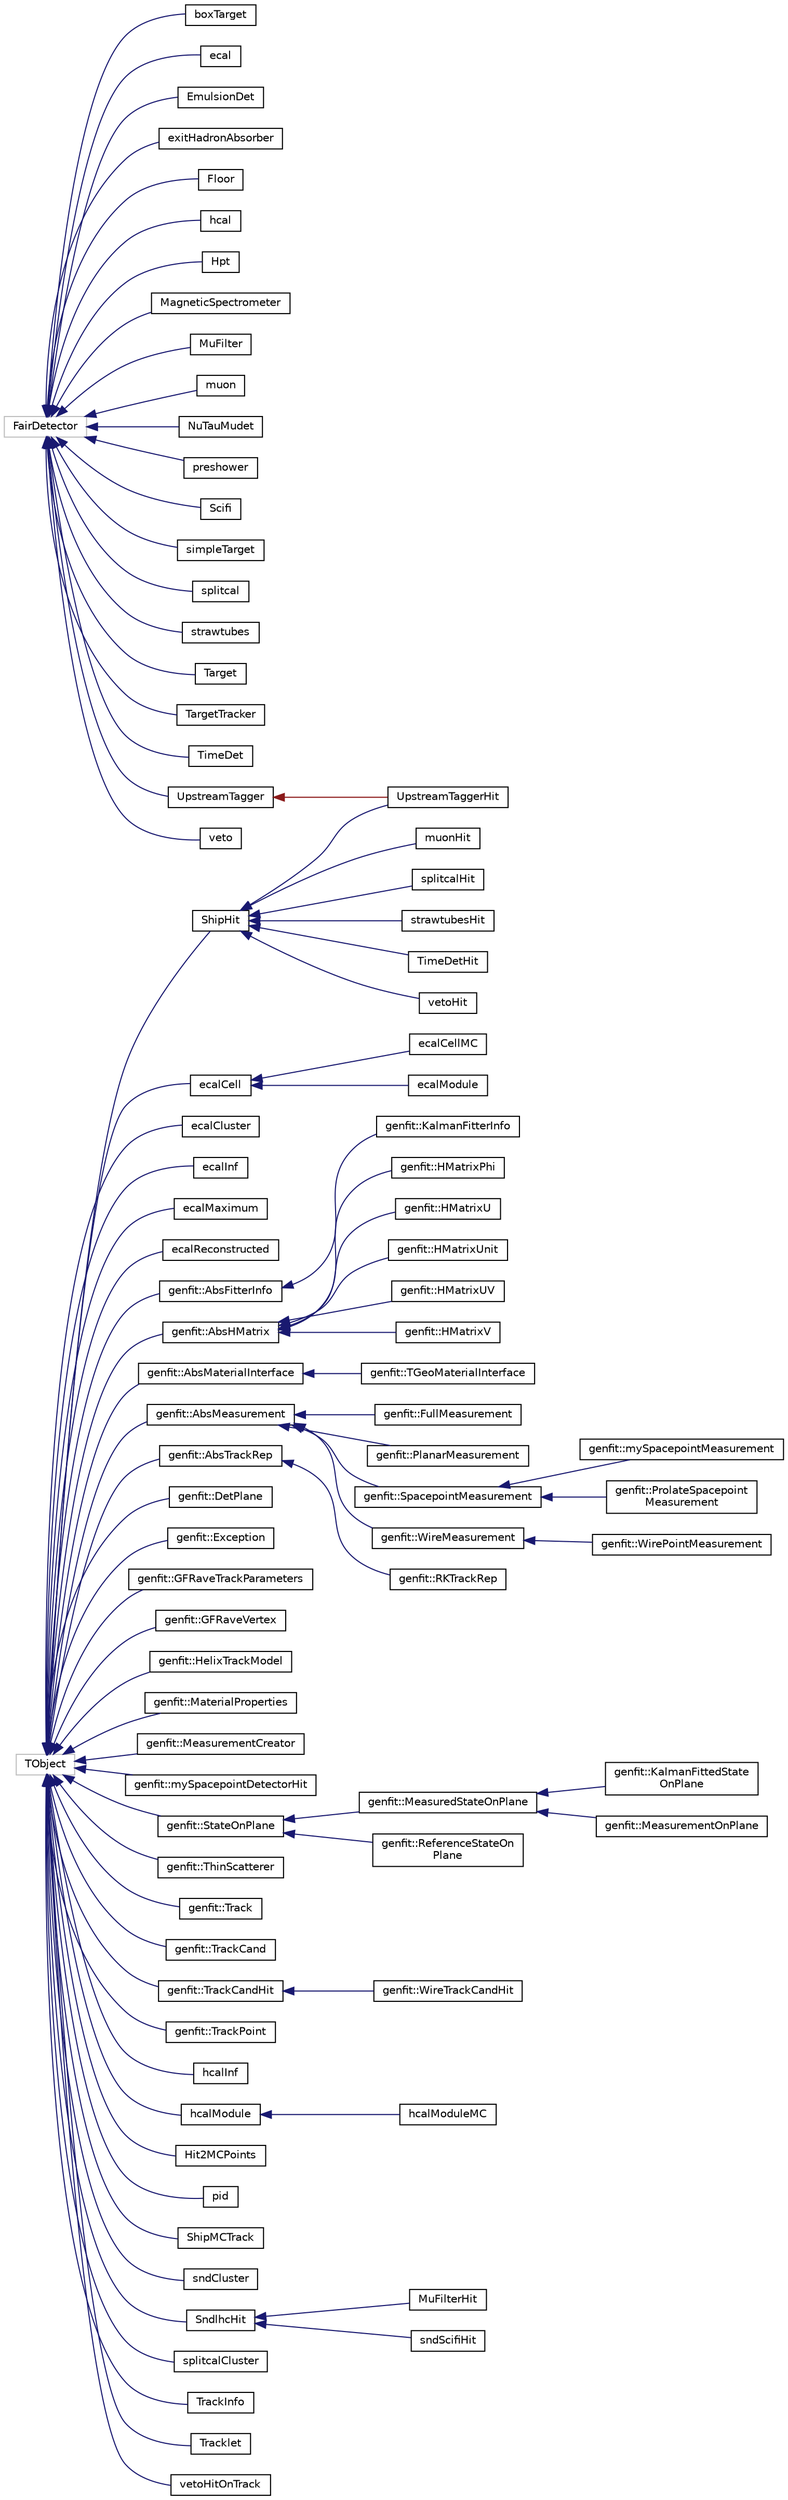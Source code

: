 digraph "Graphical Class Hierarchy"
{
 // LATEX_PDF_SIZE
  edge [fontname="Helvetica",fontsize="10",labelfontname="Helvetica",labelfontsize="10"];
  node [fontname="Helvetica",fontsize="10",shape=record];
  rankdir="LR";
  Node297 [label="FairDetector",height=0.2,width=0.4,color="grey75", fillcolor="white", style="filled",tooltip=" "];
  Node297 -> Node298 [dir="back",color="midnightblue",fontsize="10",style="solid",fontname="Helvetica"];
  Node298 [label="boxTarget",height=0.2,width=0.4,color="black", fillcolor="white", style="filled",URL="$classboxTarget.html",tooltip=" "];
  Node297 -> Node299 [dir="back",color="midnightblue",fontsize="10",style="solid",fontname="Helvetica"];
  Node299 [label="ecal",height=0.2,width=0.4,color="black", fillcolor="white", style="filled",URL="$classecal.html",tooltip=" "];
  Node297 -> Node300 [dir="back",color="midnightblue",fontsize="10",style="solid",fontname="Helvetica"];
  Node300 [label="EmulsionDet",height=0.2,width=0.4,color="black", fillcolor="white", style="filled",URL="$classEmulsionDet.html",tooltip=" "];
  Node297 -> Node301 [dir="back",color="midnightblue",fontsize="10",style="solid",fontname="Helvetica"];
  Node301 [label="exitHadronAbsorber",height=0.2,width=0.4,color="black", fillcolor="white", style="filled",URL="$classexitHadronAbsorber.html",tooltip=" "];
  Node297 -> Node302 [dir="back",color="midnightblue",fontsize="10",style="solid",fontname="Helvetica"];
  Node302 [label="Floor",height=0.2,width=0.4,color="black", fillcolor="white", style="filled",URL="$classFloor.html",tooltip=" "];
  Node297 -> Node303 [dir="back",color="midnightblue",fontsize="10",style="solid",fontname="Helvetica"];
  Node303 [label="hcal",height=0.2,width=0.4,color="black", fillcolor="white", style="filled",URL="$classhcal.html",tooltip=" "];
  Node297 -> Node304 [dir="back",color="midnightblue",fontsize="10",style="solid",fontname="Helvetica"];
  Node304 [label="Hpt",height=0.2,width=0.4,color="black", fillcolor="white", style="filled",URL="$classHpt.html",tooltip=" "];
  Node297 -> Node305 [dir="back",color="midnightblue",fontsize="10",style="solid",fontname="Helvetica"];
  Node305 [label="MagneticSpectrometer",height=0.2,width=0.4,color="black", fillcolor="white", style="filled",URL="$classMagneticSpectrometer.html",tooltip=" "];
  Node297 -> Node306 [dir="back",color="midnightblue",fontsize="10",style="solid",fontname="Helvetica"];
  Node306 [label="MuFilter",height=0.2,width=0.4,color="black", fillcolor="white", style="filled",URL="$classMuFilter.html",tooltip=" "];
  Node297 -> Node307 [dir="back",color="midnightblue",fontsize="10",style="solid",fontname="Helvetica"];
  Node307 [label="muon",height=0.2,width=0.4,color="black", fillcolor="white", style="filled",URL="$classmuon.html",tooltip=" "];
  Node297 -> Node308 [dir="back",color="midnightblue",fontsize="10",style="solid",fontname="Helvetica"];
  Node308 [label="NuTauMudet",height=0.2,width=0.4,color="black", fillcolor="white", style="filled",URL="$classNuTauMudet.html",tooltip=" "];
  Node297 -> Node309 [dir="back",color="midnightblue",fontsize="10",style="solid",fontname="Helvetica"];
  Node309 [label="preshower",height=0.2,width=0.4,color="black", fillcolor="white", style="filled",URL="$classpreshower.html",tooltip=" "];
  Node297 -> Node310 [dir="back",color="midnightblue",fontsize="10",style="solid",fontname="Helvetica"];
  Node310 [label="Scifi",height=0.2,width=0.4,color="black", fillcolor="white", style="filled",URL="$classScifi.html",tooltip=" "];
  Node297 -> Node311 [dir="back",color="midnightblue",fontsize="10",style="solid",fontname="Helvetica"];
  Node311 [label="simpleTarget",height=0.2,width=0.4,color="black", fillcolor="white", style="filled",URL="$classsimpleTarget.html",tooltip=" "];
  Node297 -> Node312 [dir="back",color="midnightblue",fontsize="10",style="solid",fontname="Helvetica"];
  Node312 [label="splitcal",height=0.2,width=0.4,color="black", fillcolor="white", style="filled",URL="$classsplitcal.html",tooltip=" "];
  Node297 -> Node313 [dir="back",color="midnightblue",fontsize="10",style="solid",fontname="Helvetica"];
  Node313 [label="strawtubes",height=0.2,width=0.4,color="black", fillcolor="white", style="filled",URL="$classstrawtubes.html",tooltip=" "];
  Node297 -> Node314 [dir="back",color="midnightblue",fontsize="10",style="solid",fontname="Helvetica"];
  Node314 [label="Target",height=0.2,width=0.4,color="black", fillcolor="white", style="filled",URL="$classTarget.html",tooltip=" "];
  Node297 -> Node315 [dir="back",color="midnightblue",fontsize="10",style="solid",fontname="Helvetica"];
  Node315 [label="TargetTracker",height=0.2,width=0.4,color="black", fillcolor="white", style="filled",URL="$classTargetTracker.html",tooltip=" "];
  Node297 -> Node316 [dir="back",color="midnightblue",fontsize="10",style="solid",fontname="Helvetica"];
  Node316 [label="TimeDet",height=0.2,width=0.4,color="black", fillcolor="white", style="filled",URL="$classTimeDet.html",tooltip=" "];
  Node297 -> Node317 [dir="back",color="midnightblue",fontsize="10",style="solid",fontname="Helvetica"];
  Node317 [label="UpstreamTagger",height=0.2,width=0.4,color="black", fillcolor="white", style="filled",URL="$classUpstreamTagger.html",tooltip=" "];
  Node317 -> Node76 [dir="back",color="firebrick4",fontsize="10",style="solid",fontname="Helvetica"];
  Node76 [label="UpstreamTaggerHit",height=0.2,width=0.4,color="black", fillcolor="white", style="filled",URL="$classUpstreamTaggerHit.html",tooltip=" "];
  Node297 -> Node318 [dir="back",color="midnightblue",fontsize="10",style="solid",fontname="Helvetica"];
  Node318 [label="veto",height=0.2,width=0.4,color="black", fillcolor="white", style="filled",URL="$classveto.html",tooltip=" "];
  Node19 [label="TObject",height=0.2,width=0.4,color="grey75", fillcolor="white", style="filled",tooltip=" "];
  Node19 -> Node0 [dir="back",color="midnightblue",fontsize="10",style="solid",fontname="Helvetica"];
  Node0 [label="ecalCell",height=0.2,width=0.4,color="black", fillcolor="white", style="filled",URL="$classecalCell.html",tooltip=" "];
  Node0 -> Node1 [dir="back",color="midnightblue",fontsize="10",style="solid",fontname="Helvetica"];
  Node1 [label="ecalCellMC",height=0.2,width=0.4,color="black", fillcolor="white", style="filled",URL="$classecalCellMC.html",tooltip=" "];
  Node0 -> Node2 [dir="back",color="midnightblue",fontsize="10",style="solid",fontname="Helvetica"];
  Node2 [label="ecalModule",height=0.2,width=0.4,color="black", fillcolor="white", style="filled",URL="$classecalModule.html",tooltip=" "];
  Node19 -> Node23 [dir="back",color="midnightblue",fontsize="10",style="solid",fontname="Helvetica"];
  Node23 [label="ecalCluster",height=0.2,width=0.4,color="black", fillcolor="white", style="filled",URL="$classecalCluster.html",tooltip=" "];
  Node19 -> Node24 [dir="back",color="midnightblue",fontsize="10",style="solid",fontname="Helvetica"];
  Node24 [label="ecalInf",height=0.2,width=0.4,color="black", fillcolor="white", style="filled",URL="$classecalInf.html",tooltip=" "];
  Node19 -> Node25 [dir="back",color="midnightblue",fontsize="10",style="solid",fontname="Helvetica"];
  Node25 [label="ecalMaximum",height=0.2,width=0.4,color="black", fillcolor="white", style="filled",URL="$classecalMaximum.html",tooltip=" "];
  Node19 -> Node26 [dir="back",color="midnightblue",fontsize="10",style="solid",fontname="Helvetica"];
  Node26 [label="ecalReconstructed",height=0.2,width=0.4,color="black", fillcolor="white", style="filled",URL="$classecalReconstructed.html",tooltip=" "];
  Node19 -> Node27 [dir="back",color="midnightblue",fontsize="10",style="solid",fontname="Helvetica"];
  Node27 [label="genfit::AbsFitterInfo",height=0.2,width=0.4,color="black", fillcolor="white", style="filled",URL="$classgenfit_1_1AbsFitterInfo.html",tooltip="This class collects all information needed and produced by a specific AbsFitter and is specific to on..."];
  Node27 -> Node28 [dir="back",color="midnightblue",fontsize="10",style="solid",fontname="Helvetica"];
  Node28 [label="genfit::KalmanFitterInfo",height=0.2,width=0.4,color="black", fillcolor="white", style="filled",URL="$classgenfit_1_1KalmanFitterInfo.html",tooltip="Collects information needed and produced by a AbsKalmanFitter implementations and is specific to one ..."];
  Node19 -> Node29 [dir="back",color="midnightblue",fontsize="10",style="solid",fontname="Helvetica"];
  Node29 [label="genfit::AbsHMatrix",height=0.2,width=0.4,color="black", fillcolor="white", style="filled",URL="$classgenfit_1_1AbsHMatrix.html",tooltip="HMatrix for projecting from AbsTrackRep parameters to measured parameters in a DetPlane."];
  Node29 -> Node30 [dir="back",color="midnightblue",fontsize="10",style="solid",fontname="Helvetica"];
  Node30 [label="genfit::HMatrixPhi",height=0.2,width=0.4,color="black", fillcolor="white", style="filled",URL="$classgenfit_1_1HMatrixPhi.html",tooltip="AbsHMatrix implementation for one-dimensional MeasurementOnPlane and RKTrackRep parameterization."];
  Node29 -> Node31 [dir="back",color="midnightblue",fontsize="10",style="solid",fontname="Helvetica"];
  Node31 [label="genfit::HMatrixU",height=0.2,width=0.4,color="black", fillcolor="white", style="filled",URL="$classgenfit_1_1HMatrixU.html",tooltip="AbsHMatrix implementation for one-dimensional MeasurementOnPlane and RKTrackRep parameterization."];
  Node29 -> Node32 [dir="back",color="midnightblue",fontsize="10",style="solid",fontname="Helvetica"];
  Node32 [label="genfit::HMatrixUnit",height=0.2,width=0.4,color="black", fillcolor="white", style="filled",URL="$classgenfit_1_1HMatrixUnit.html",tooltip="AbsHMatrix implementation for 5-dimensional MeasurementOnPlane and RKTrackRep parameterization."];
  Node29 -> Node33 [dir="back",color="midnightblue",fontsize="10",style="solid",fontname="Helvetica"];
  Node33 [label="genfit::HMatrixUV",height=0.2,width=0.4,color="black", fillcolor="white", style="filled",URL="$classgenfit_1_1HMatrixUV.html",tooltip="AbsHMatrix implementation for two-dimensional MeasurementOnPlane and RKTrackRep parameterization."];
  Node29 -> Node34 [dir="back",color="midnightblue",fontsize="10",style="solid",fontname="Helvetica"];
  Node34 [label="genfit::HMatrixV",height=0.2,width=0.4,color="black", fillcolor="white", style="filled",URL="$classgenfit_1_1HMatrixV.html",tooltip="AbsHMatrix implementation for one-dimensional MeasurementOnPlane and RKTrackRep parameterization."];
  Node19 -> Node35 [dir="back",color="midnightblue",fontsize="10",style="solid",fontname="Helvetica"];
  Node35 [label="genfit::AbsMaterialInterface",height=0.2,width=0.4,color="black", fillcolor="white", style="filled",URL="$classgenfit_1_1AbsMaterialInterface.html",tooltip="Abstract base class for geometry interfacing."];
  Node35 -> Node36 [dir="back",color="midnightblue",fontsize="10",style="solid",fontname="Helvetica"];
  Node36 [label="genfit::TGeoMaterialInterface",height=0.2,width=0.4,color="black", fillcolor="white", style="filled",URL="$classgenfit_1_1TGeoMaterialInterface.html",tooltip="AbsMaterialInterface implementation for use with ROOT's TGeoManager."];
  Node19 -> Node37 [dir="back",color="midnightblue",fontsize="10",style="solid",fontname="Helvetica"];
  Node37 [label="genfit::AbsMeasurement",height=0.2,width=0.4,color="black", fillcolor="white", style="filled",URL="$classgenfit_1_1AbsMeasurement.html",tooltip="Contains the measurement and covariance in raw detector coordinates."];
  Node37 -> Node38 [dir="back",color="midnightblue",fontsize="10",style="solid",fontname="Helvetica"];
  Node38 [label="genfit::FullMeasurement",height=0.2,width=0.4,color="black", fillcolor="white", style="filled",URL="$classgenfit_1_1FullMeasurement.html",tooltip="Measurement class implementing a measurement of all track parameters."];
  Node37 -> Node39 [dir="back",color="midnightblue",fontsize="10",style="solid",fontname="Helvetica"];
  Node39 [label="genfit::PlanarMeasurement",height=0.2,width=0.4,color="black", fillcolor="white", style="filled",URL="$classgenfit_1_1PlanarMeasurement.html",tooltip="Measurement class implementing a planar hit geometry (1 or 2D)."];
  Node37 -> Node40 [dir="back",color="midnightblue",fontsize="10",style="solid",fontname="Helvetica"];
  Node40 [label="genfit::SpacepointMeasurement",height=0.2,width=0.4,color="black", fillcolor="white", style="filled",URL="$classgenfit_1_1SpacepointMeasurement.html",tooltip="Class for measurements implementing a space point hit geometry."];
  Node40 -> Node41 [dir="back",color="midnightblue",fontsize="10",style="solid",fontname="Helvetica"];
  Node41 [label="genfit::mySpacepointMeasurement",height=0.2,width=0.4,color="black", fillcolor="white", style="filled",URL="$classgenfit_1_1mySpacepointMeasurement.html",tooltip="Example class for a spacepoint measurement which can be created from mySpacepointDetectorHit via the ..."];
  Node40 -> Node42 [dir="back",color="midnightblue",fontsize="10",style="solid",fontname="Helvetica"];
  Node42 [label="genfit::ProlateSpacepoint\lMeasurement",height=0.2,width=0.4,color="black", fillcolor="white", style="filled",URL="$classgenfit_1_1ProlateSpacepointMeasurement.html",tooltip="Class for measurements implementing a space point hit geometry with a very prolate form of the covari..."];
  Node37 -> Node43 [dir="back",color="midnightblue",fontsize="10",style="solid",fontname="Helvetica"];
  Node43 [label="genfit::WireMeasurement",height=0.2,width=0.4,color="black", fillcolor="white", style="filled",URL="$classgenfit_1_1WireMeasurement.html",tooltip="Class for measurements in wire detectors (Straw tubes and drift chambers) which do not measure the co..."];
  Node43 -> Node44 [dir="back",color="midnightblue",fontsize="10",style="solid",fontname="Helvetica"];
  Node44 [label="genfit::WirePointMeasurement",height=0.2,width=0.4,color="black", fillcolor="white", style="filled",URL="$classgenfit_1_1WirePointMeasurement.html",tooltip="Class for measurements in wire detectors (Straw tubes and drift chambers) which can measure the coord..."];
  Node19 -> Node45 [dir="back",color="midnightblue",fontsize="10",style="solid",fontname="Helvetica"];
  Node45 [label="genfit::AbsTrackRep",height=0.2,width=0.4,color="black", fillcolor="white", style="filled",URL="$classgenfit_1_1AbsTrackRep.html",tooltip="Abstract base class for a track representation."];
  Node45 -> Node46 [dir="back",color="midnightblue",fontsize="10",style="solid",fontname="Helvetica"];
  Node46 [label="genfit::RKTrackRep",height=0.2,width=0.4,color="black", fillcolor="white", style="filled",URL="$classgenfit_1_1RKTrackRep.html",tooltip="AbsTrackRep with 5D track parameterization in plane coordinates: (q/p, u', v', u, v)"];
  Node19 -> Node47 [dir="back",color="midnightblue",fontsize="10",style="solid",fontname="Helvetica"];
  Node47 [label="genfit::DetPlane",height=0.2,width=0.4,color="black", fillcolor="white", style="filled",URL="$classgenfit_1_1DetPlane.html",tooltip="Detector plane."];
  Node19 -> Node48 [dir="back",color="midnightblue",fontsize="10",style="solid",fontname="Helvetica"];
  Node48 [label="genfit::Exception",height=0.2,width=0.4,color="black", fillcolor="white", style="filled",URL="$classgenfit_1_1Exception.html",tooltip="Exception class for error handling in GENFIT (provides storage for diagnostic information)"];
  Node19 -> Node49 [dir="back",color="midnightblue",fontsize="10",style="solid",fontname="Helvetica"];
  Node49 [label="genfit::GFRaveTrackParameters",height=0.2,width=0.4,color="black", fillcolor="white", style="filled",URL="$classgenfit_1_1GFRaveTrackParameters.html",tooltip="GFRaveTrackParameters class Contains a pointer to the original genfit::Track, the weight of the track..."];
  Node19 -> Node50 [dir="back",color="midnightblue",fontsize="10",style="solid",fontname="Helvetica"];
  Node50 [label="genfit::GFRaveVertex",height=0.2,width=0.4,color="black", fillcolor="white", style="filled",URL="$classgenfit_1_1GFRaveVertex.html",tooltip="GFRaveVertex class."];
  Node19 -> Node51 [dir="back",color="midnightblue",fontsize="10",style="solid",fontname="Helvetica"];
  Node51 [label="genfit::HelixTrackModel",height=0.2,width=0.4,color="black", fillcolor="white", style="filled",URL="$classgenfit_1_1HelixTrackModel.html",tooltip="Helix track model for testing purposes."];
  Node19 -> Node52 [dir="back",color="midnightblue",fontsize="10",style="solid",fontname="Helvetica"];
  Node52 [label="genfit::MaterialProperties",height=0.2,width=0.4,color="black", fillcolor="white", style="filled",URL="$classgenfit_1_1MaterialProperties.html",tooltip="Material properties needed e.g. for material effects calculation."];
  Node19 -> Node53 [dir="back",color="midnightblue",fontsize="10",style="solid",fontname="Helvetica"];
  Node53 [label="genfit::MeasurementCreator",height=0.2,width=0.4,color="black", fillcolor="white", style="filled",URL="$classgenfit_1_1MeasurementCreator.html",tooltip="Create different measurement types along a HelixTrackModel for testing purposes."];
  Node19 -> Node54 [dir="back",color="midnightblue",fontsize="10",style="solid",fontname="Helvetica"];
  Node54 [label="genfit::mySpacepointDetectorHit",height=0.2,width=0.4,color="black", fillcolor="white", style="filled",URL="$classgenfit_1_1mySpacepointDetectorHit.html",tooltip="Example class for a spacepoint detector hit."];
  Node19 -> Node55 [dir="back",color="midnightblue",fontsize="10",style="solid",fontname="Helvetica"];
  Node55 [label="genfit::StateOnPlane",height=0.2,width=0.4,color="black", fillcolor="white", style="filled",URL="$classgenfit_1_1StateOnPlane.html",tooltip="A state with arbitrary dimension defined in a DetPlane."];
  Node55 -> Node56 [dir="back",color="midnightblue",fontsize="10",style="solid",fontname="Helvetica"];
  Node56 [label="genfit::MeasuredStateOnPlane",height=0.2,width=0.4,color="black", fillcolor="white", style="filled",URL="$classgenfit_1_1MeasuredStateOnPlane.html",tooltip="StateOnPlane with additional covariance matrix."];
  Node56 -> Node57 [dir="back",color="midnightblue",fontsize="10",style="solid",fontname="Helvetica"];
  Node57 [label="genfit::KalmanFittedState\lOnPlane",height=0.2,width=0.4,color="black", fillcolor="white", style="filled",URL="$classgenfit_1_1KalmanFittedStateOnPlane.html",tooltip="MeasuredStateOnPlane with additional info produced by a Kalman filter or DAF."];
  Node56 -> Node58 [dir="back",color="midnightblue",fontsize="10",style="solid",fontname="Helvetica"];
  Node58 [label="genfit::MeasurementOnPlane",height=0.2,width=0.4,color="black", fillcolor="white", style="filled",URL="$classgenfit_1_1MeasurementOnPlane.html",tooltip="Measured coordinates on a plane."];
  Node55 -> Node59 [dir="back",color="midnightblue",fontsize="10",style="solid",fontname="Helvetica"];
  Node59 [label="genfit::ReferenceStateOn\lPlane",height=0.2,width=0.4,color="black", fillcolor="white", style="filled",URL="$classgenfit_1_1ReferenceStateOnPlane.html",tooltip="StateOnPlane with linearized transport to that ReferenceStateOnPlane from previous and next Reference..."];
  Node19 -> Node60 [dir="back",color="midnightblue",fontsize="10",style="solid",fontname="Helvetica"];
  Node60 [label="genfit::ThinScatterer",height=0.2,width=0.4,color="black", fillcolor="white", style="filled",URL="$classgenfit_1_1ThinScatterer.html",tooltip="Thin or thick scatterer."];
  Node19 -> Node61 [dir="back",color="midnightblue",fontsize="10",style="solid",fontname="Helvetica"];
  Node61 [label="genfit::Track",height=0.2,width=0.4,color="black", fillcolor="white", style="filled",URL="$classgenfit_1_1Track.html",tooltip="Collection of TrackPoint objects, AbsTrackRep objects and FitStatus objects."];
  Node19 -> Node62 [dir="back",color="midnightblue",fontsize="10",style="solid",fontname="Helvetica"];
  Node62 [label="genfit::TrackCand",height=0.2,width=0.4,color="black", fillcolor="white", style="filled",URL="$classgenfit_1_1TrackCand.html",tooltip="Track candidate – seed values and indices."];
  Node19 -> Node63 [dir="back",color="midnightblue",fontsize="10",style="solid",fontname="Helvetica"];
  Node63 [label="genfit::TrackCandHit",height=0.2,width=0.4,color="black", fillcolor="white", style="filled",URL="$classgenfit_1_1TrackCandHit.html",tooltip="Hit object for use in TrackCand. Provides IDs and sorting parameters."];
  Node63 -> Node64 [dir="back",color="midnightblue",fontsize="10",style="solid",fontname="Helvetica"];
  Node64 [label="genfit::WireTrackCandHit",height=0.2,width=0.4,color="black", fillcolor="white", style="filled",URL="$classgenfit_1_1WireTrackCandHit.html",tooltip="Hit object for use in TrackCand. Provides additional left/right parameter."];
  Node19 -> Node65 [dir="back",color="midnightblue",fontsize="10",style="solid",fontname="Helvetica"];
  Node65 [label="genfit::TrackPoint",height=0.2,width=0.4,color="black", fillcolor="white", style="filled",URL="$classgenfit_1_1TrackPoint.html",tooltip="Object containing AbsMeasurement and AbsFitterInfo objects."];
  Node19 -> Node66 [dir="back",color="midnightblue",fontsize="10",style="solid",fontname="Helvetica"];
  Node66 [label="hcalInf",height=0.2,width=0.4,color="black", fillcolor="white", style="filled",URL="$classhcalInf.html",tooltip=" "];
  Node19 -> Node67 [dir="back",color="midnightblue",fontsize="10",style="solid",fontname="Helvetica"];
  Node67 [label="hcalModule",height=0.2,width=0.4,color="black", fillcolor="white", style="filled",URL="$classhcalModule.html",tooltip=" "];
  Node67 -> Node68 [dir="back",color="midnightblue",fontsize="10",style="solid",fontname="Helvetica"];
  Node68 [label="hcalModuleMC",height=0.2,width=0.4,color="black", fillcolor="white", style="filled",URL="$classhcalModuleMC.html",tooltip=" "];
  Node19 -> Node69 [dir="back",color="midnightblue",fontsize="10",style="solid",fontname="Helvetica"];
  Node69 [label="Hit2MCPoints",height=0.2,width=0.4,color="black", fillcolor="white", style="filled",URL="$classHit2MCPoints.html",tooltip=" "];
  Node19 -> Node70 [dir="back",color="midnightblue",fontsize="10",style="solid",fontname="Helvetica"];
  Node70 [label="pid",height=0.2,width=0.4,color="black", fillcolor="white", style="filled",URL="$classpid.html",tooltip=" "];
  Node19 -> Node71 [dir="back",color="midnightblue",fontsize="10",style="solid",fontname="Helvetica"];
  Node71 [label="ShipHit",height=0.2,width=0.4,color="black", fillcolor="white", style="filled",URL="$classShipHit.html",tooltip=" "];
  Node71 -> Node72 [dir="back",color="midnightblue",fontsize="10",style="solid",fontname="Helvetica"];
  Node72 [label="muonHit",height=0.2,width=0.4,color="black", fillcolor="white", style="filled",URL="$classmuonHit.html",tooltip=" "];
  Node71 -> Node73 [dir="back",color="midnightblue",fontsize="10",style="solid",fontname="Helvetica"];
  Node73 [label="splitcalHit",height=0.2,width=0.4,color="black", fillcolor="white", style="filled",URL="$classsplitcalHit.html",tooltip=" "];
  Node71 -> Node74 [dir="back",color="midnightblue",fontsize="10",style="solid",fontname="Helvetica"];
  Node74 [label="strawtubesHit",height=0.2,width=0.4,color="black", fillcolor="white", style="filled",URL="$classstrawtubesHit.html",tooltip=" "];
  Node71 -> Node75 [dir="back",color="midnightblue",fontsize="10",style="solid",fontname="Helvetica"];
  Node75 [label="TimeDetHit",height=0.2,width=0.4,color="black", fillcolor="white", style="filled",URL="$classTimeDetHit.html",tooltip=" "];
  Node71 -> Node76 [dir="back",color="midnightblue",fontsize="10",style="solid",fontname="Helvetica"];
  Node71 -> Node77 [dir="back",color="midnightblue",fontsize="10",style="solid",fontname="Helvetica"];
  Node77 [label="vetoHit",height=0.2,width=0.4,color="black", fillcolor="white", style="filled",URL="$classvetoHit.html",tooltip=" "];
  Node19 -> Node78 [dir="back",color="midnightblue",fontsize="10",style="solid",fontname="Helvetica"];
  Node78 [label="ShipMCTrack",height=0.2,width=0.4,color="black", fillcolor="white", style="filled",URL="$classShipMCTrack.html",tooltip=" "];
  Node19 -> Node79 [dir="back",color="midnightblue",fontsize="10",style="solid",fontname="Helvetica"];
  Node79 [label="sndCluster",height=0.2,width=0.4,color="black", fillcolor="white", style="filled",URL="$classsndCluster.html",tooltip=" "];
  Node19 -> Node80 [dir="back",color="midnightblue",fontsize="10",style="solid",fontname="Helvetica"];
  Node80 [label="SndlhcHit",height=0.2,width=0.4,color="black", fillcolor="white", style="filled",URL="$classSndlhcHit.html",tooltip=" "];
  Node80 -> Node81 [dir="back",color="midnightblue",fontsize="10",style="solid",fontname="Helvetica"];
  Node81 [label="MuFilterHit",height=0.2,width=0.4,color="black", fillcolor="white", style="filled",URL="$classMuFilterHit.html",tooltip=" "];
  Node80 -> Node82 [dir="back",color="midnightblue",fontsize="10",style="solid",fontname="Helvetica"];
  Node82 [label="sndScifiHit",height=0.2,width=0.4,color="black", fillcolor="white", style="filled",URL="$classsndScifiHit.html",tooltip=" "];
  Node19 -> Node83 [dir="back",color="midnightblue",fontsize="10",style="solid",fontname="Helvetica"];
  Node83 [label="splitcalCluster",height=0.2,width=0.4,color="black", fillcolor="white", style="filled",URL="$classsplitcalCluster.html",tooltip=" "];
  Node19 -> Node84 [dir="back",color="midnightblue",fontsize="10",style="solid",fontname="Helvetica"];
  Node84 [label="TrackInfo",height=0.2,width=0.4,color="black", fillcolor="white", style="filled",URL="$classTrackInfo.html",tooltip=" "];
  Node19 -> Node85 [dir="back",color="midnightblue",fontsize="10",style="solid",fontname="Helvetica"];
  Node85 [label="Tracklet",height=0.2,width=0.4,color="black", fillcolor="white", style="filled",URL="$classTracklet.html",tooltip=" "];
  Node19 -> Node86 [dir="back",color="midnightblue",fontsize="10",style="solid",fontname="Helvetica"];
  Node86 [label="vetoHitOnTrack",height=0.2,width=0.4,color="black", fillcolor="white", style="filled",URL="$classvetoHitOnTrack.html",tooltip=" "];
}
